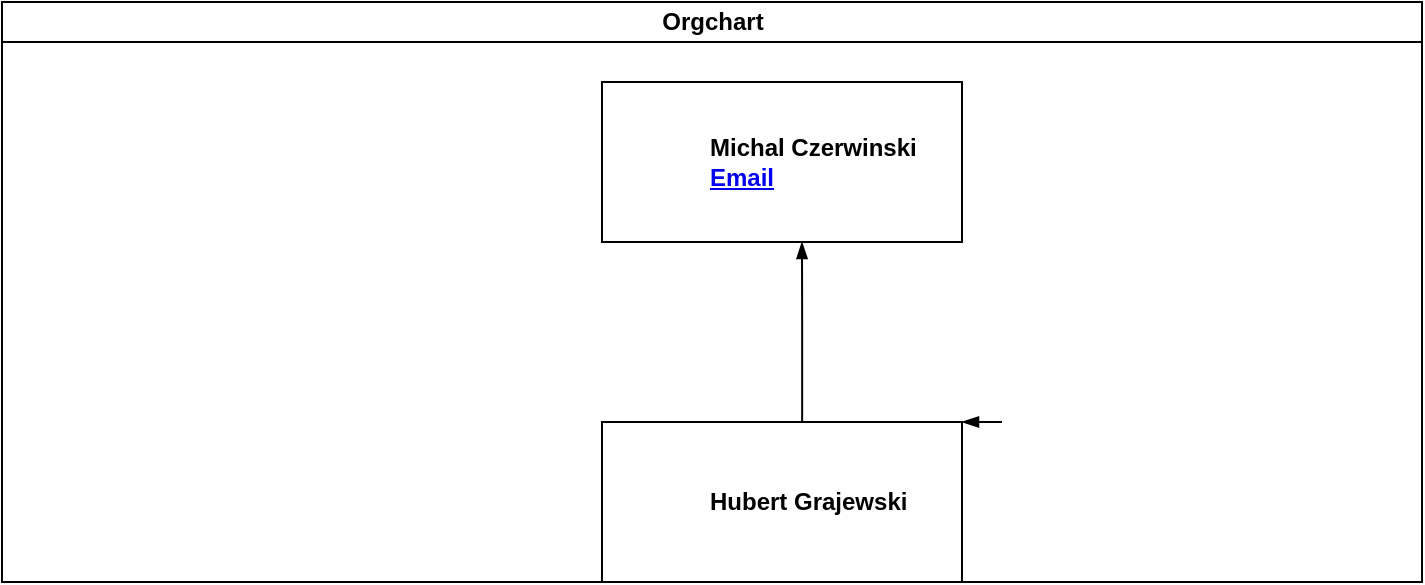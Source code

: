 <mxfile version="15.8.7" type="device"><diagram id="prtHgNgQTEPvFCAcTncT" name="Page-1"><mxGraphModel dx="1038" dy="579" grid="1" gridSize="10" guides="1" tooltips="1" connect="1" arrows="1" fold="1" page="1" pageScale="1" pageWidth="827" pageHeight="1169" math="0" shadow="0"><root><mxCell id="0"/><mxCell id="1" parent="0"/><mxCell id="dNxyNK7c78bLwvsdeMH5-11" value="Orgchart" style="swimlane;html=1;startSize=20;horizontal=1;containerType=tree;glass=0;" parent="1" vertex="1"><mxGeometry x="40" y="80" width="710" height="290" as="geometry"/></mxCell><mxCell id="dNxyNK7c78bLwvsdeMH5-15" value="" style="endArrow=blockThin;endFill=1;fontSize=11;edgeStyle=elbowEdgeStyle;elbow=vertical;rounded=0;exitX=0.556;exitY=0;exitDx=0;exitDy=0;exitPerimeter=0;" parent="dNxyNK7c78bLwvsdeMH5-11" source="Xoh3xD4DD_pSTUugsjRQ-4" target="dNxyNK7c78bLwvsdeMH5-16" edge="1"><mxGeometry relative="1" as="geometry"><mxPoint x="500" y="210" as="sourcePoint"/><Array as="points"><mxPoint x="400" y="160"/><mxPoint x="310" y="160"/></Array></mxGeometry></mxCell><UserObject label="Michal Czerwinski&lt;br&gt;&lt;a href=&quot;mailto:%email%&quot;&gt;Email&lt;/a&gt;" name="Evan Valet" position="HR Director" location="Office 4" email="me@example.com" placeholders="1" link="https://www.draw.io" id="dNxyNK7c78bLwvsdeMH5-16"><mxCell style="label;image=https://cdn3.iconfinder.com/data/icons/user-avatars-1/512/users-9-2-128.png;whiteSpace=wrap;html=1;rounded=0;glass=0;treeFolding=1;treeMoving=1;" parent="dNxyNK7c78bLwvsdeMH5-11" vertex="1"><mxGeometry x="300" y="40" width="180" height="80" as="geometry"/></mxCell></UserObject><UserObject label="Hubert Grajewski" name="Evan Valet" position="HR Director" location="Office 4" email="me@example.com" placeholders="1" link="https://www.draw.io" id="Xoh3xD4DD_pSTUugsjRQ-4"><mxCell style="label;image=https://cdn3.iconfinder.com/data/icons/user-avatars-1/512/users-9-2-128.png;whiteSpace=wrap;html=1;rounded=0;glass=0;treeFolding=1;treeMoving=1;" vertex="1" parent="dNxyNK7c78bLwvsdeMH5-11"><mxGeometry x="300" y="210" width="180" height="80" as="geometry"/></mxCell></UserObject><mxCell id="Xoh3xD4DD_pSTUugsjRQ-5" value="" style="endArrow=blockThin;endFill=1;fontSize=11;edgeStyle=elbowEdgeStyle;elbow=vertical;rounded=0;" edge="1" parent="1" target="Xoh3xD4DD_pSTUugsjRQ-4"><mxGeometry relative="1" as="geometry"><mxPoint x="540" y="290" as="sourcePoint"/><mxPoint x="300" y="200" as="targetPoint"/></mxGeometry></mxCell></root></mxGraphModel></diagram></mxfile>